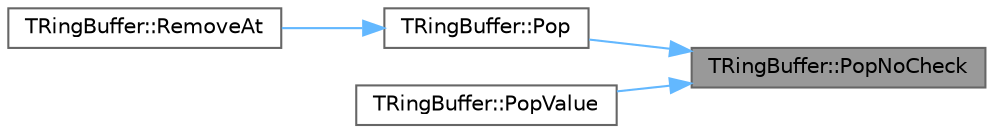 digraph "TRingBuffer::PopNoCheck"
{
 // INTERACTIVE_SVG=YES
 // LATEX_PDF_SIZE
  bgcolor="transparent";
  edge [fontname=Helvetica,fontsize=10,labelfontname=Helvetica,labelfontsize=10];
  node [fontname=Helvetica,fontsize=10,shape=box,height=0.2,width=0.4];
  rankdir="RL";
  Node1 [id="Node000001",label="TRingBuffer::PopNoCheck",height=0.2,width=0.4,color="gray40", fillcolor="grey60", style="filled", fontcolor="black",tooltip="Pop the given number of elements (default: 1) from the back pointer of the RingBuffer."];
  Node1 -> Node2 [id="edge1_Node000001_Node000002",dir="back",color="steelblue1",style="solid",tooltip=" "];
  Node2 [id="Node000002",label="TRingBuffer::Pop",height=0.2,width=0.4,color="grey40", fillcolor="white", style="filled",URL="$d7/d46/classTRingBuffer.html#a3f99ddb532c6f8eaf5ddc885c38eed3d",tooltip="Pop the given number of arguments (default: 1) from the back pointer of the RingBuffer."];
  Node2 -> Node3 [id="edge2_Node000002_Node000003",dir="back",color="steelblue1",style="solid",tooltip=" "];
  Node3 [id="Node000003",label="TRingBuffer::RemoveAt",height=0.2,width=0.4,color="grey40", fillcolor="white", style="filled",URL="$d7/d46/classTRingBuffer.html#adf0b3e11b11d503a9d8027bfc6cc1abe",tooltip="Remove the value at the given index from the RingBuffer, and shift values ahead or behind it into its..."];
  Node1 -> Node4 [id="edge3_Node000001_Node000004",dir="back",color="steelblue1",style="solid",tooltip=" "];
  Node4 [id="Node000004",label="TRingBuffer::PopValue",height=0.2,width=0.4,color="grey40", fillcolor="white", style="filled",URL="$d7/d46/classTRingBuffer.html#a8881163959a995aec06605580d0810c1",tooltip=" "];
}
